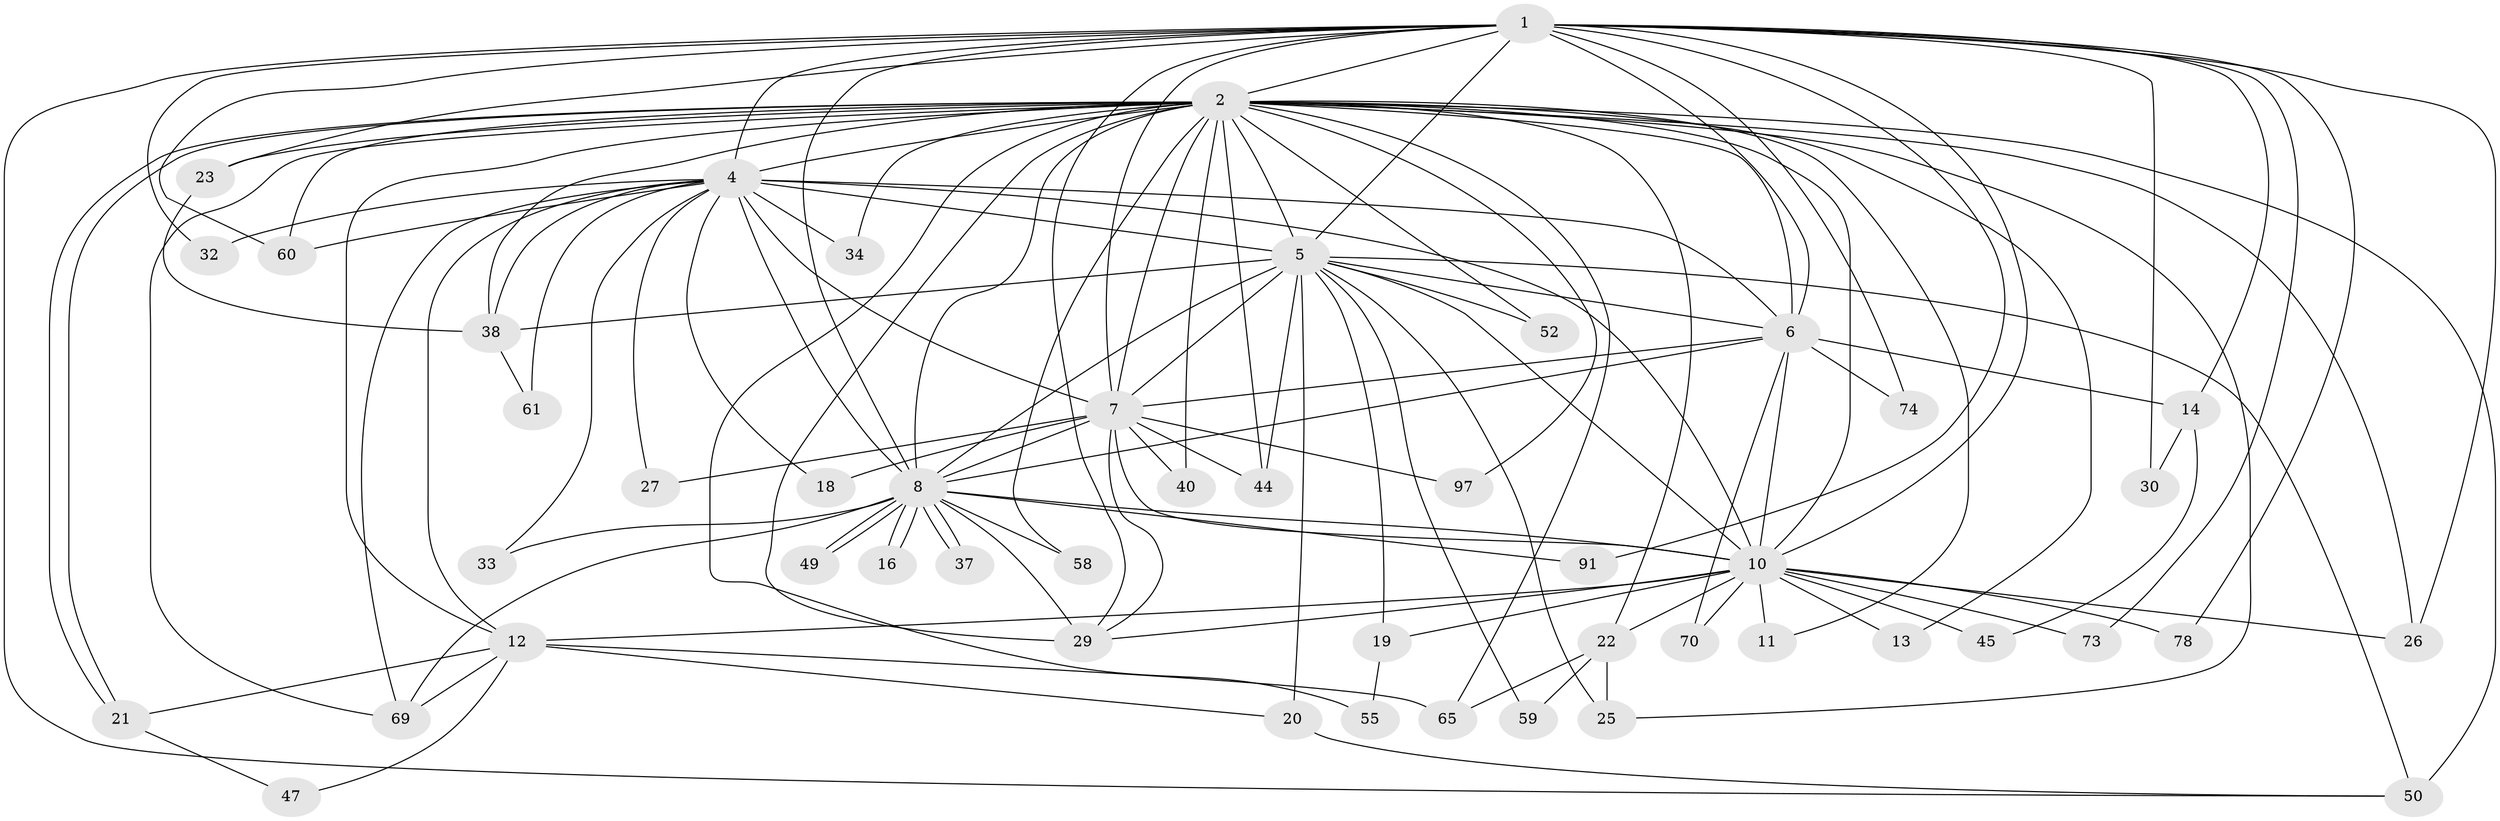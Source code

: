 // original degree distribution, {22: 0.030303030303030304, 26: 0.010101010101010102, 23: 0.020202020202020204, 12: 0.010101010101010102, 18: 0.010101010101010102, 19: 0.010101010101010102, 24: 0.010101010101010102, 2: 0.5555555555555556, 9: 0.010101010101010102, 5: 0.04040404040404041, 4: 0.09090909090909091, 3: 0.20202020202020202}
// Generated by graph-tools (version 1.1) at 2025/13/03/09/25 04:13:53]
// undirected, 49 vertices, 126 edges
graph export_dot {
graph [start="1"]
  node [color=gray90,style=filled];
  1 [super="+15"];
  2 [super="+43+79+98+94+3+36+68+9+24+17"];
  4 [super="+53"];
  5 [super="+31+28+76+64"];
  6;
  7;
  8;
  10 [super="+71+80+57"];
  11;
  12 [super="+35+92+48"];
  13;
  14;
  16;
  18;
  19;
  20;
  21 [super="+41"];
  22;
  23;
  25 [super="+99"];
  26 [super="+67+62"];
  27;
  29 [super="+46+63"];
  30;
  32;
  33;
  34;
  37;
  38 [super="+42"];
  40;
  44 [super="+89"];
  45;
  47;
  49;
  50 [super="+51"];
  52;
  55;
  58;
  59;
  60 [super="+84"];
  61 [super="+83"];
  65 [super="+81"];
  69 [super="+75"];
  70;
  73;
  74;
  78;
  91;
  97;
  1 -- 2 [weight=4];
  1 -- 4;
  1 -- 5 [weight=2];
  1 -- 6;
  1 -- 7;
  1 -- 8;
  1 -- 10;
  1 -- 14 [weight=2];
  1 -- 23;
  1 -- 30;
  1 -- 32;
  1 -- 60;
  1 -- 73;
  1 -- 74;
  1 -- 78;
  1 -- 91;
  1 -- 50;
  1 -- 26;
  1 -- 29;
  2 -- 4 [weight=6];
  2 -- 5 [weight=6];
  2 -- 6 [weight=3];
  2 -- 7 [weight=4];
  2 -- 8 [weight=4];
  2 -- 10 [weight=4];
  2 -- 11;
  2 -- 12 [weight=3];
  2 -- 21;
  2 -- 21;
  2 -- 23;
  2 -- 25;
  2 -- 26 [weight=2];
  2 -- 50 [weight=3];
  2 -- 97;
  2 -- 65;
  2 -- 13;
  2 -- 34;
  2 -- 40;
  2 -- 44;
  2 -- 58;
  2 -- 60 [weight=2];
  2 -- 69;
  2 -- 22;
  2 -- 29 [weight=2];
  2 -- 38;
  2 -- 52;
  2 -- 55;
  4 -- 5;
  4 -- 6;
  4 -- 7;
  4 -- 8;
  4 -- 10 [weight=2];
  4 -- 12;
  4 -- 18;
  4 -- 27;
  4 -- 32;
  4 -- 33;
  4 -- 34;
  4 -- 38;
  4 -- 61 [weight=2];
  4 -- 69;
  4 -- 60;
  5 -- 6;
  5 -- 7 [weight=2];
  5 -- 8 [weight=3];
  5 -- 10 [weight=2];
  5 -- 19;
  5 -- 20;
  5 -- 52 [weight=2];
  5 -- 59;
  5 -- 44;
  5 -- 25;
  5 -- 50;
  5 -- 38;
  6 -- 7;
  6 -- 8;
  6 -- 10;
  6 -- 14;
  6 -- 70;
  6 -- 74;
  7 -- 8;
  7 -- 10 [weight=2];
  7 -- 18;
  7 -- 27;
  7 -- 40;
  7 -- 44;
  7 -- 97;
  7 -- 29;
  8 -- 10;
  8 -- 16;
  8 -- 16;
  8 -- 33;
  8 -- 37;
  8 -- 37;
  8 -- 49;
  8 -- 49;
  8 -- 58;
  8 -- 69;
  8 -- 91;
  8 -- 29;
  10 -- 11;
  10 -- 13;
  10 -- 19;
  10 -- 22;
  10 -- 26 [weight=2];
  10 -- 29;
  10 -- 45;
  10 -- 70;
  10 -- 12 [weight=2];
  10 -- 73;
  10 -- 78;
  12 -- 20;
  12 -- 47;
  12 -- 21;
  12 -- 65;
  12 -- 69;
  14 -- 30;
  14 -- 45;
  19 -- 55;
  20 -- 50;
  21 -- 47;
  22 -- 25;
  22 -- 59;
  22 -- 65;
  23 -- 38;
  38 -- 61;
}
